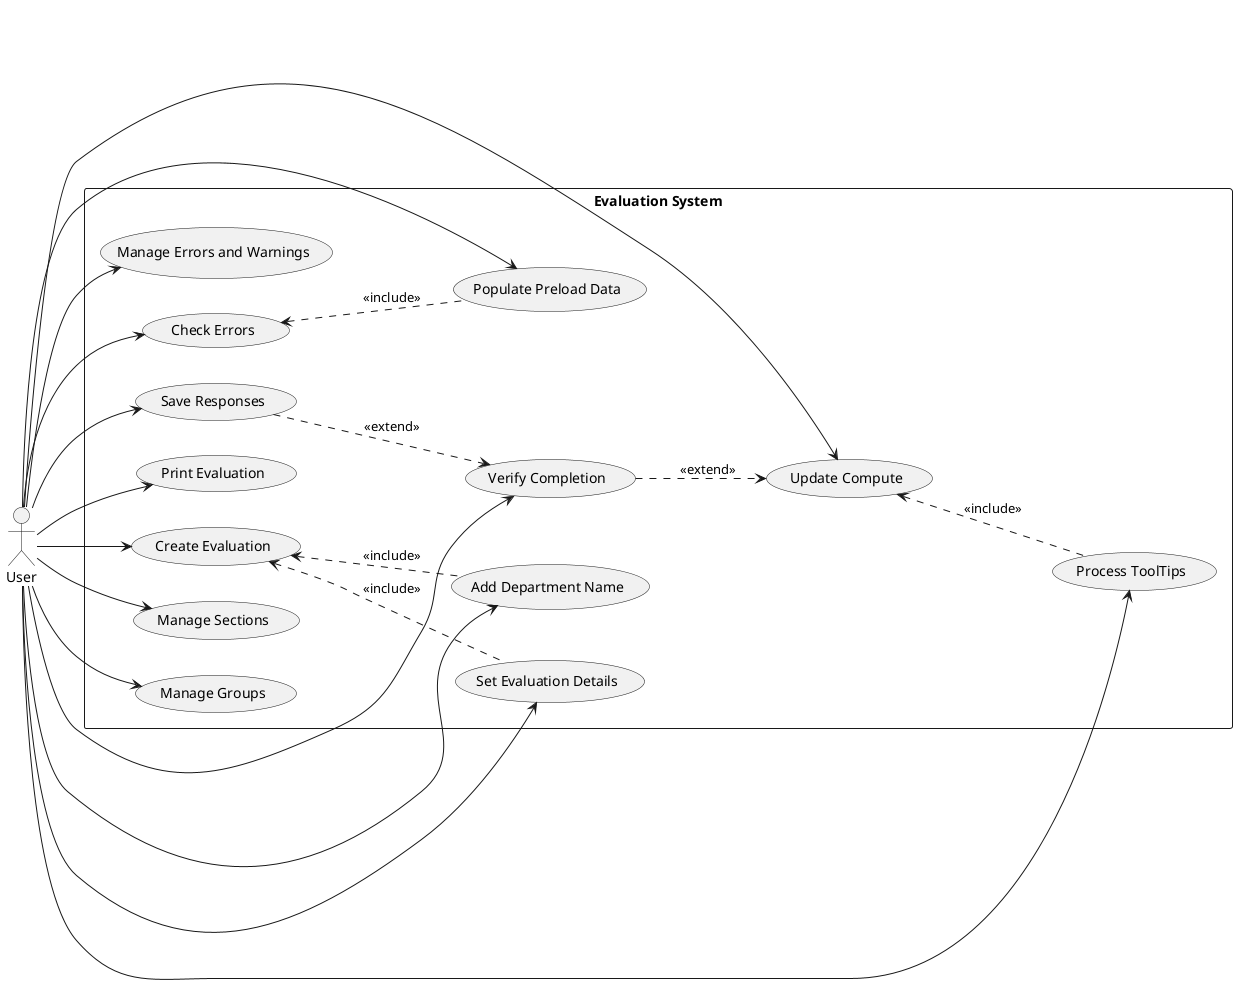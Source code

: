 @startuml
left to right direction
actor User

rectangle "Evaluation System" {

  usecase "Create Evaluation" as UC1
  usecase "Add Department Name" as UC2
  usecase "Set Evaluation Details" as UC3
  usecase "Manage Sections" as UC4
  usecase "Manage Groups" as UC5
  usecase "Manage Errors and Warnings" as UC6
  usecase "Save Responses" as UC7
  usecase "Verify Completion" as UC8
  usecase "Update Compute" as UC9
  usecase "Process ToolTips" as UC10
  usecase "Check Errors" as UC11
  usecase "Populate Preload Data" as UC12
  usecase "Print Evaluation" as UC13

  User --> UC1
  User --> UC2
  User --> UC3
  User --> UC4
  User --> UC5
  User --> UC6
  User --> UC7
  User --> UC8
  User --> UC9
  User --> UC10
  User --> UC11
  User --> UC12
  User --> UC13

  UC1 <.. UC2 : <<include>>
  UC1 <.. UC3 : <<include>>
  UC7 ..> UC8 : <<extend>>
  UC8 ..> UC9 : <<extend>>
  UC9 <.. UC10 : <<include>>
  UC11 <.. UC12 : <<include>>

}
@enduml
